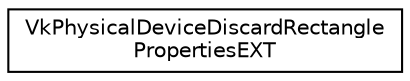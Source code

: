 digraph "Graphical Class Hierarchy"
{
 // LATEX_PDF_SIZE
  edge [fontname="Helvetica",fontsize="10",labelfontname="Helvetica",labelfontsize="10"];
  node [fontname="Helvetica",fontsize="10",shape=record];
  rankdir="LR";
  Node0 [label="VkPhysicalDeviceDiscardRectangle\lPropertiesEXT",height=0.2,width=0.4,color="black", fillcolor="white", style="filled",URL="$dd/d44/structVkPhysicalDeviceDiscardRectanglePropertiesEXT.html",tooltip=" "];
}
